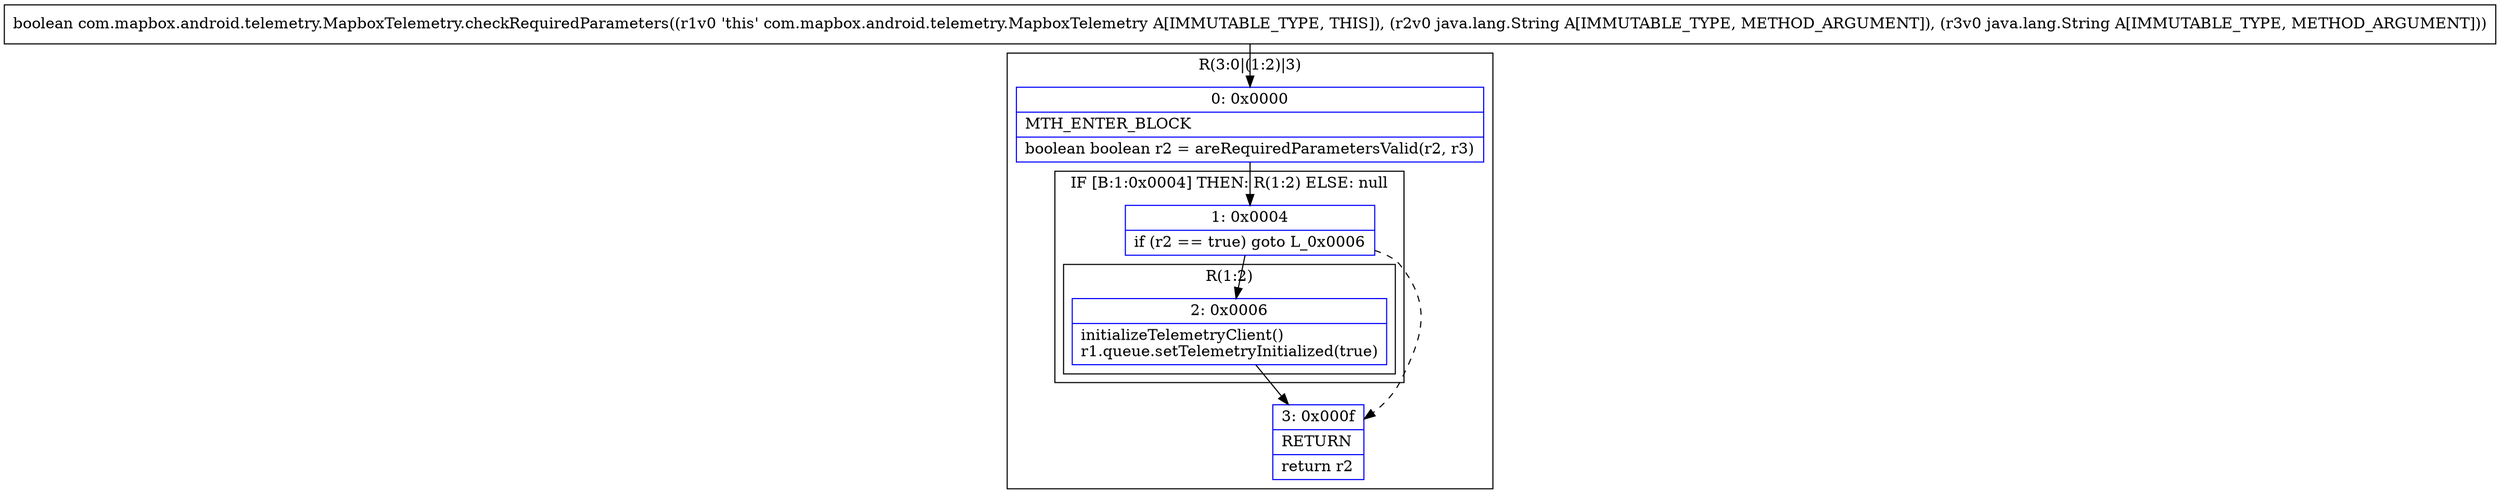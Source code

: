 digraph "CFG forcom.mapbox.android.telemetry.MapboxTelemetry.checkRequiredParameters(Ljava\/lang\/String;Ljava\/lang\/String;)Z" {
subgraph cluster_Region_2080662174 {
label = "R(3:0|(1:2)|3)";
node [shape=record,color=blue];
Node_0 [shape=record,label="{0\:\ 0x0000|MTH_ENTER_BLOCK\l|boolean boolean r2 = areRequiredParametersValid(r2, r3)\l}"];
subgraph cluster_IfRegion_248591691 {
label = "IF [B:1:0x0004] THEN: R(1:2) ELSE: null";
node [shape=record,color=blue];
Node_1 [shape=record,label="{1\:\ 0x0004|if (r2 == true) goto L_0x0006\l}"];
subgraph cluster_Region_1594341253 {
label = "R(1:2)";
node [shape=record,color=blue];
Node_2 [shape=record,label="{2\:\ 0x0006|initializeTelemetryClient()\lr1.queue.setTelemetryInitialized(true)\l}"];
}
}
Node_3 [shape=record,label="{3\:\ 0x000f|RETURN\l|return r2\l}"];
}
MethodNode[shape=record,label="{boolean com.mapbox.android.telemetry.MapboxTelemetry.checkRequiredParameters((r1v0 'this' com.mapbox.android.telemetry.MapboxTelemetry A[IMMUTABLE_TYPE, THIS]), (r2v0 java.lang.String A[IMMUTABLE_TYPE, METHOD_ARGUMENT]), (r3v0 java.lang.String A[IMMUTABLE_TYPE, METHOD_ARGUMENT])) }"];
MethodNode -> Node_0;
Node_0 -> Node_1;
Node_1 -> Node_2;
Node_1 -> Node_3[style=dashed];
Node_2 -> Node_3;
}

